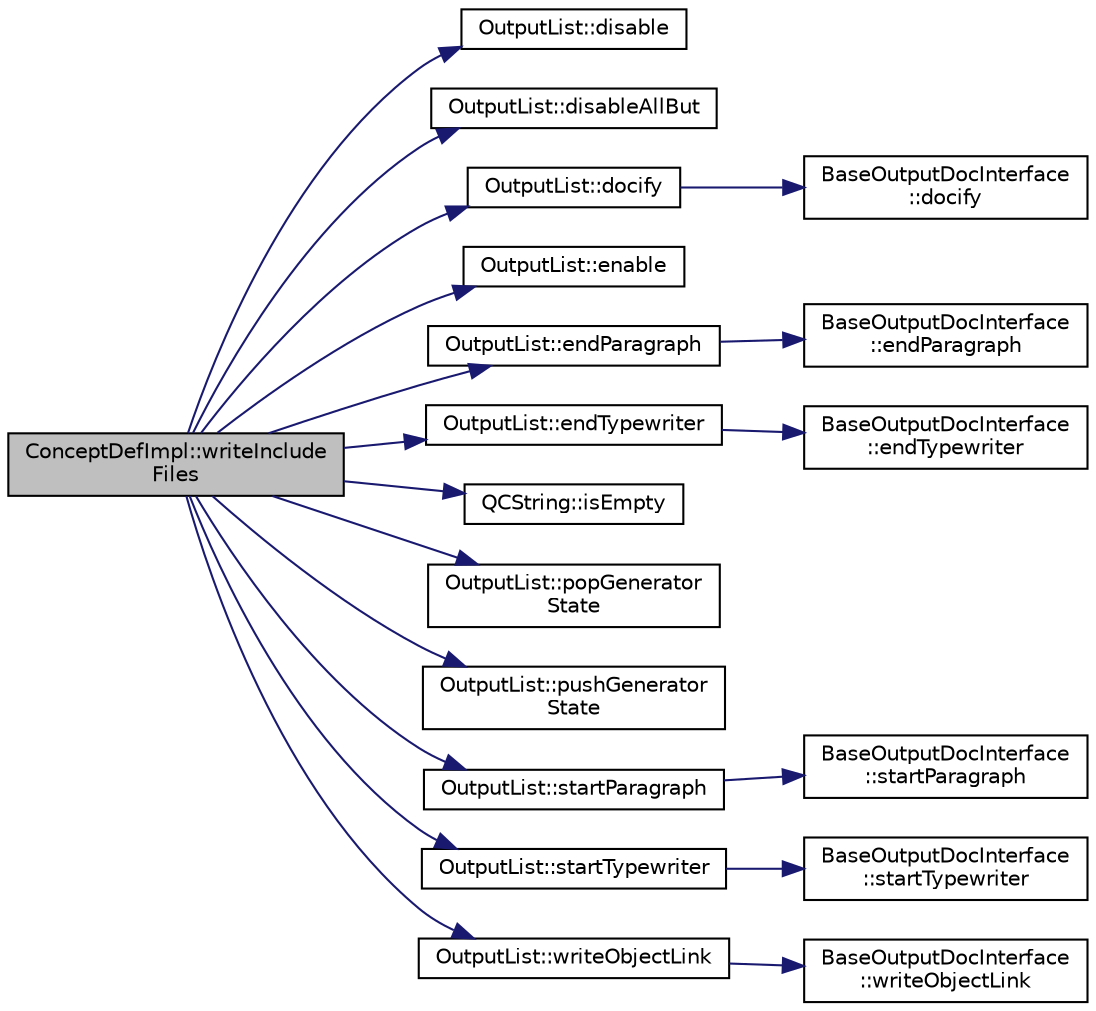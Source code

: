 digraph "ConceptDefImpl::writeIncludeFiles"
{
 // LATEX_PDF_SIZE
  edge [fontname="Helvetica",fontsize="10",labelfontname="Helvetica",labelfontsize="10"];
  node [fontname="Helvetica",fontsize="10",shape=record];
  rankdir="LR";
  Node1 [label="ConceptDefImpl::writeInclude\lFiles",height=0.2,width=0.4,color="black", fillcolor="grey75", style="filled", fontcolor="black",tooltip=" "];
  Node1 -> Node2 [color="midnightblue",fontsize="10",style="solid"];
  Node2 [label="OutputList::disable",height=0.2,width=0.4,color="black", fillcolor="white", style="filled",URL="$classOutputList.html#a22f8c17b8c14518aa55f8af3c2abab0f",tooltip=" "];
  Node1 -> Node3 [color="midnightblue",fontsize="10",style="solid"];
  Node3 [label="OutputList::disableAllBut",height=0.2,width=0.4,color="black", fillcolor="white", style="filled",URL="$classOutputList.html#a73f9be626eea01f1ccd1b446dcf2c003",tooltip=" "];
  Node1 -> Node4 [color="midnightblue",fontsize="10",style="solid"];
  Node4 [label="OutputList::docify",height=0.2,width=0.4,color="black", fillcolor="white", style="filled",URL="$classOutputList.html#a5647a62e8819abb6e6b2378a7c115bbd",tooltip=" "];
  Node4 -> Node5 [color="midnightblue",fontsize="10",style="solid"];
  Node5 [label="BaseOutputDocInterface\l::docify",height=0.2,width=0.4,color="black", fillcolor="white", style="filled",URL="$classBaseOutputDocInterface.html#a45a57ff89e8df4aa6a5e521d2be6321b",tooltip=" "];
  Node1 -> Node6 [color="midnightblue",fontsize="10",style="solid"];
  Node6 [label="OutputList::enable",height=0.2,width=0.4,color="black", fillcolor="white", style="filled",URL="$classOutputList.html#a4006394472d6c49f7db435628832c49d",tooltip=" "];
  Node1 -> Node7 [color="midnightblue",fontsize="10",style="solid"];
  Node7 [label="OutputList::endParagraph",height=0.2,width=0.4,color="black", fillcolor="white", style="filled",URL="$classOutputList.html#a6523eb013a6f759d505650de41855085",tooltip=" "];
  Node7 -> Node8 [color="midnightblue",fontsize="10",style="solid"];
  Node8 [label="BaseOutputDocInterface\l::endParagraph",height=0.2,width=0.4,color="black", fillcolor="white", style="filled",URL="$classBaseOutputDocInterface.html#ab76280c2eb451ad160991707206b6c95",tooltip=" "];
  Node1 -> Node9 [color="midnightblue",fontsize="10",style="solid"];
  Node9 [label="OutputList::endTypewriter",height=0.2,width=0.4,color="black", fillcolor="white", style="filled",URL="$classOutputList.html#ad83302c45e73f387c9dc13789df012f7",tooltip=" "];
  Node9 -> Node10 [color="midnightblue",fontsize="10",style="solid"];
  Node10 [label="BaseOutputDocInterface\l::endTypewriter",height=0.2,width=0.4,color="black", fillcolor="white", style="filled",URL="$classBaseOutputDocInterface.html#a9e987baf8aed76f0e5e6676b3238d2c8",tooltip=" "];
  Node1 -> Node11 [color="midnightblue",fontsize="10",style="solid"];
  Node11 [label="QCString::isEmpty",height=0.2,width=0.4,color="black", fillcolor="white", style="filled",URL="$classQCString.html#a621c4090d69ad7d05ef8e5234376c3d8",tooltip=" "];
  Node1 -> Node12 [color="midnightblue",fontsize="10",style="solid"];
  Node12 [label="OutputList::popGenerator\lState",height=0.2,width=0.4,color="black", fillcolor="white", style="filled",URL="$classOutputList.html#a94eb1af2ea07425ef1faa539d24adcf8",tooltip=" "];
  Node1 -> Node13 [color="midnightblue",fontsize="10",style="solid"];
  Node13 [label="OutputList::pushGenerator\lState",height=0.2,width=0.4,color="black", fillcolor="white", style="filled",URL="$classOutputList.html#a885957a64f7d87aefb663c4ec903188f",tooltip=" "];
  Node1 -> Node14 [color="midnightblue",fontsize="10",style="solid"];
  Node14 [label="OutputList::startParagraph",height=0.2,width=0.4,color="black", fillcolor="white", style="filled",URL="$classOutputList.html#a583c7e58d6b910b7bdf67120ee4e6875",tooltip=" "];
  Node14 -> Node15 [color="midnightblue",fontsize="10",style="solid"];
  Node15 [label="BaseOutputDocInterface\l::startParagraph",height=0.2,width=0.4,color="black", fillcolor="white", style="filled",URL="$classBaseOutputDocInterface.html#a8e1f7eaeebbeb141c3bfeb83b1edb61e",tooltip=" "];
  Node1 -> Node16 [color="midnightblue",fontsize="10",style="solid"];
  Node16 [label="OutputList::startTypewriter",height=0.2,width=0.4,color="black", fillcolor="white", style="filled",URL="$classOutputList.html#a848e77a8fd7af578497f7ee1ec163b98",tooltip=" "];
  Node16 -> Node17 [color="midnightblue",fontsize="10",style="solid"];
  Node17 [label="BaseOutputDocInterface\l::startTypewriter",height=0.2,width=0.4,color="black", fillcolor="white", style="filled",URL="$classBaseOutputDocInterface.html#abde41a60b900d35b0b198f43731c1cd0",tooltip=" "];
  Node1 -> Node18 [color="midnightblue",fontsize="10",style="solid"];
  Node18 [label="OutputList::writeObjectLink",height=0.2,width=0.4,color="black", fillcolor="white", style="filled",URL="$classOutputList.html#a411807a84d5f9e2fb716a0f66bde56b6",tooltip=" "];
  Node18 -> Node19 [color="midnightblue",fontsize="10",style="solid"];
  Node19 [label="BaseOutputDocInterface\l::writeObjectLink",height=0.2,width=0.4,color="black", fillcolor="white", style="filled",URL="$classBaseOutputDocInterface.html#a53257bf6d93156b0b5763f0b7cee34d8",tooltip=" "];
}
